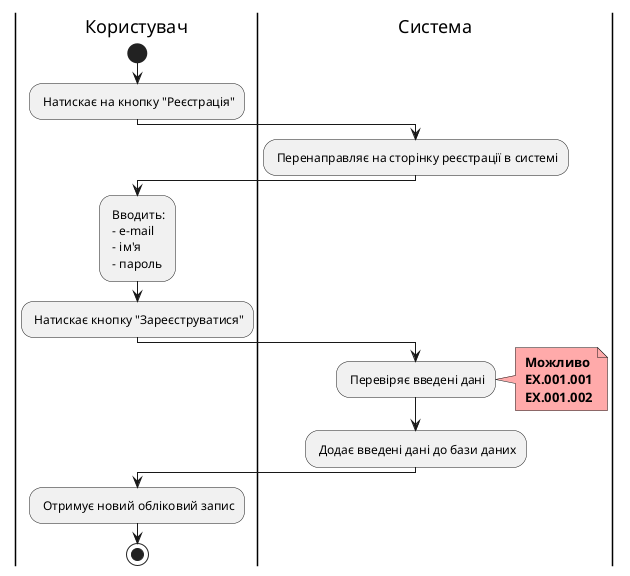 @startuml
|Користувач|
start
: Натискає на кнопку "Реєстрація";

|Система|
: Перенаправляє на сторінку реєстрації в системі;

|Користувач|
: Вводить:
 - e-mail
 - ім'я
 - пароль;

: Натискає кнопку "Зареєструватися";

|Система|
: Перевіряє введені дані;
note right #ffaaaa
<b> Можливо
<b> EX.001.001
<b> EX.001.002
end note

: Додає введені дані до бази даних;

|Користувач|
- Отримує новий обліковий запис
stop;
@enduml